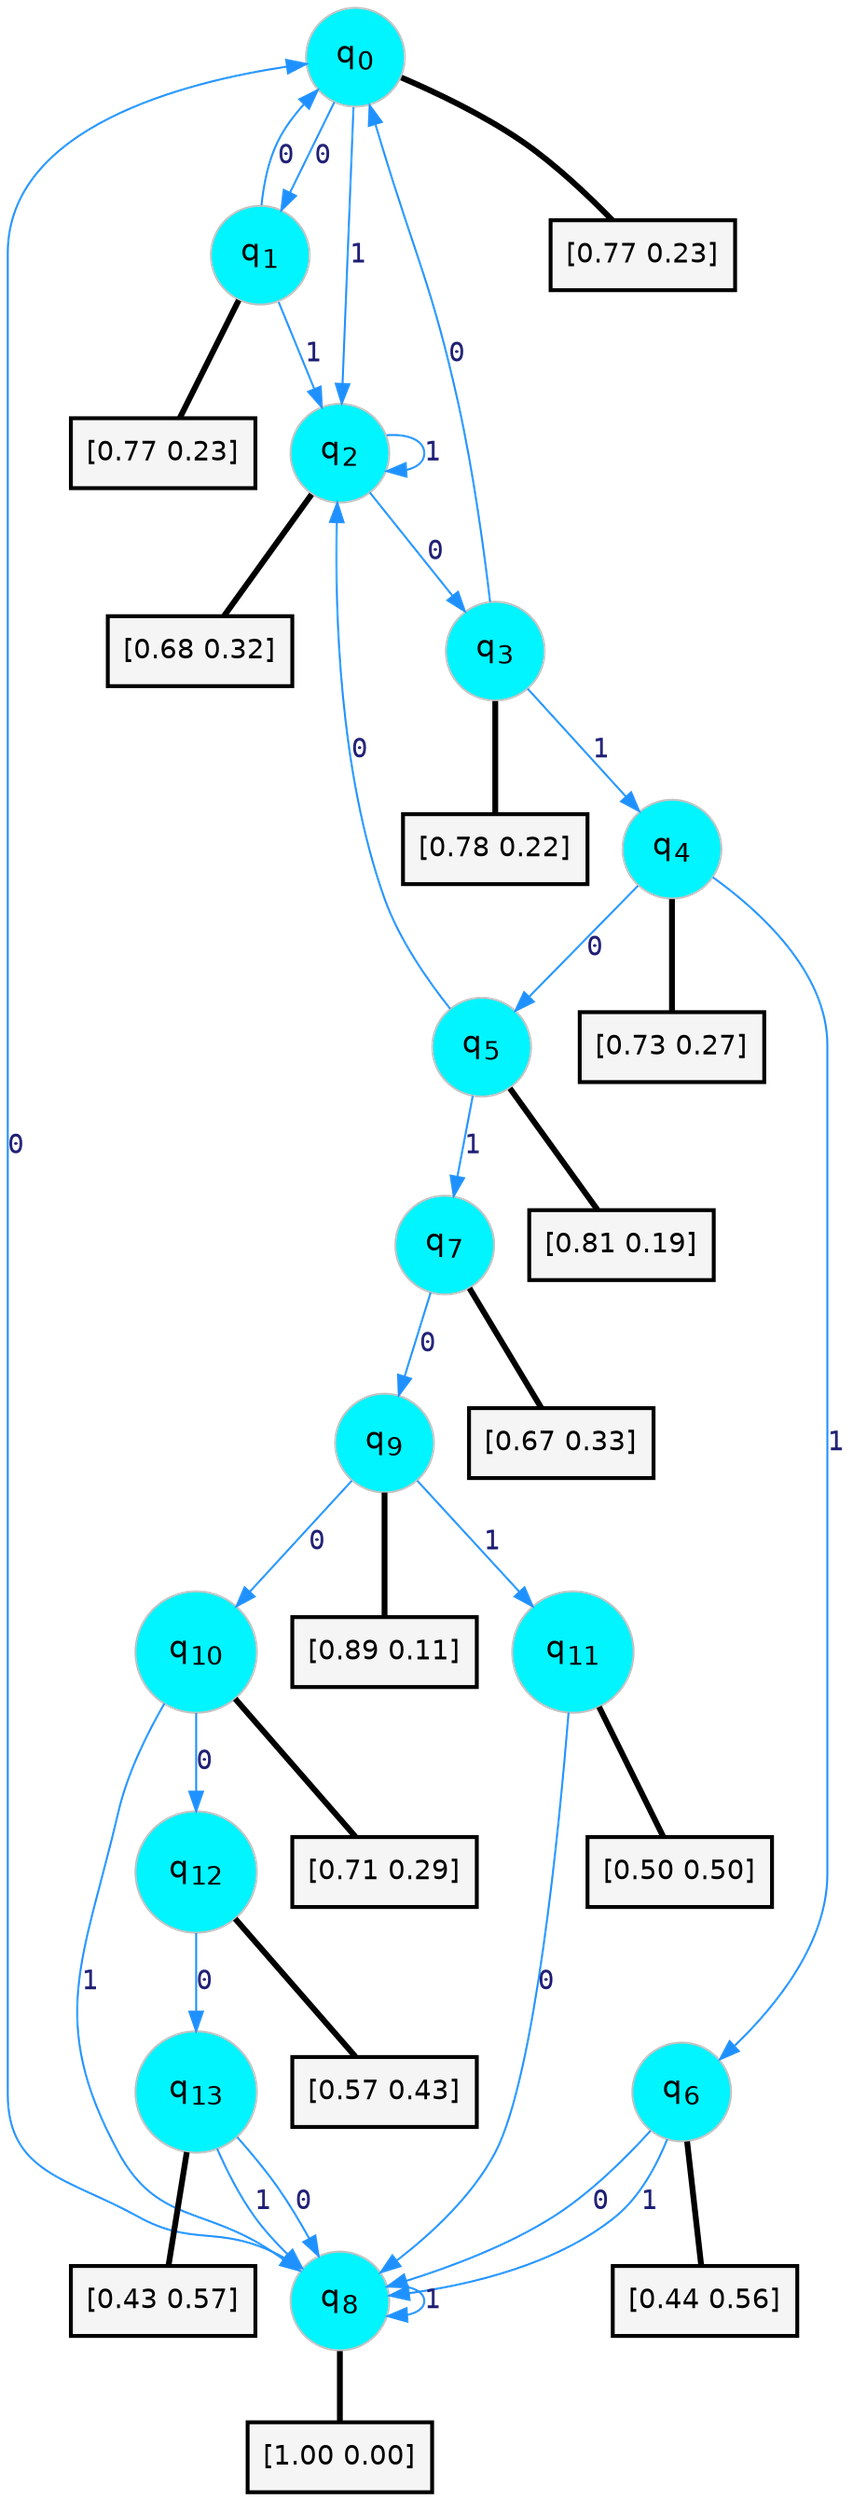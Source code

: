 digraph G {
graph [
bgcolor=transparent, dpi=300, rankdir=TD, size="40,25"];
node [
color=gray, fillcolor=turquoise1, fontcolor=black, fontname=Helvetica, fontsize=16, fontweight=bold, shape=circle, style=filled];
edge [
arrowsize=1, color=dodgerblue1, fontcolor=midnightblue, fontname=courier, fontweight=bold, penwidth=1, style=solid, weight=20];
0[label=<q<SUB>0</SUB>>];
1[label=<q<SUB>1</SUB>>];
2[label=<q<SUB>2</SUB>>];
3[label=<q<SUB>3</SUB>>];
4[label=<q<SUB>4</SUB>>];
5[label=<q<SUB>5</SUB>>];
6[label=<q<SUB>6</SUB>>];
7[label=<q<SUB>7</SUB>>];
8[label=<q<SUB>8</SUB>>];
9[label=<q<SUB>9</SUB>>];
10[label=<q<SUB>10</SUB>>];
11[label=<q<SUB>11</SUB>>];
12[label=<q<SUB>12</SUB>>];
13[label=<q<SUB>13</SUB>>];
14[label="[0.77 0.23]", shape=box,fontcolor=black, fontname=Helvetica, fontsize=14, penwidth=2, fillcolor=whitesmoke,color=black];
15[label="[0.77 0.23]", shape=box,fontcolor=black, fontname=Helvetica, fontsize=14, penwidth=2, fillcolor=whitesmoke,color=black];
16[label="[0.68 0.32]", shape=box,fontcolor=black, fontname=Helvetica, fontsize=14, penwidth=2, fillcolor=whitesmoke,color=black];
17[label="[0.78 0.22]", shape=box,fontcolor=black, fontname=Helvetica, fontsize=14, penwidth=2, fillcolor=whitesmoke,color=black];
18[label="[0.73 0.27]", shape=box,fontcolor=black, fontname=Helvetica, fontsize=14, penwidth=2, fillcolor=whitesmoke,color=black];
19[label="[0.81 0.19]", shape=box,fontcolor=black, fontname=Helvetica, fontsize=14, penwidth=2, fillcolor=whitesmoke,color=black];
20[label="[0.44 0.56]", shape=box,fontcolor=black, fontname=Helvetica, fontsize=14, penwidth=2, fillcolor=whitesmoke,color=black];
21[label="[0.67 0.33]", shape=box,fontcolor=black, fontname=Helvetica, fontsize=14, penwidth=2, fillcolor=whitesmoke,color=black];
22[label="[1.00 0.00]", shape=box,fontcolor=black, fontname=Helvetica, fontsize=14, penwidth=2, fillcolor=whitesmoke,color=black];
23[label="[0.89 0.11]", shape=box,fontcolor=black, fontname=Helvetica, fontsize=14, penwidth=2, fillcolor=whitesmoke,color=black];
24[label="[0.71 0.29]", shape=box,fontcolor=black, fontname=Helvetica, fontsize=14, penwidth=2, fillcolor=whitesmoke,color=black];
25[label="[0.50 0.50]", shape=box,fontcolor=black, fontname=Helvetica, fontsize=14, penwidth=2, fillcolor=whitesmoke,color=black];
26[label="[0.57 0.43]", shape=box,fontcolor=black, fontname=Helvetica, fontsize=14, penwidth=2, fillcolor=whitesmoke,color=black];
27[label="[0.43 0.57]", shape=box,fontcolor=black, fontname=Helvetica, fontsize=14, penwidth=2, fillcolor=whitesmoke,color=black];
0->1 [label=0];
0->2 [label=1];
0->14 [arrowhead=none, penwidth=3,color=black];
1->0 [label=0];
1->2 [label=1];
1->15 [arrowhead=none, penwidth=3,color=black];
2->3 [label=0];
2->2 [label=1];
2->16 [arrowhead=none, penwidth=3,color=black];
3->0 [label=0];
3->4 [label=1];
3->17 [arrowhead=none, penwidth=3,color=black];
4->5 [label=0];
4->6 [label=1];
4->18 [arrowhead=none, penwidth=3,color=black];
5->2 [label=0];
5->7 [label=1];
5->19 [arrowhead=none, penwidth=3,color=black];
6->8 [label=0];
6->8 [label=1];
6->20 [arrowhead=none, penwidth=3,color=black];
7->9 [label=0];
7->21 [arrowhead=none, penwidth=3,color=black];
8->0 [label=0];
8->8 [label=1];
8->22 [arrowhead=none, penwidth=3,color=black];
9->10 [label=0];
9->11 [label=1];
9->23 [arrowhead=none, penwidth=3,color=black];
10->12 [label=0];
10->8 [label=1];
10->24 [arrowhead=none, penwidth=3,color=black];
11->8 [label=0];
11->25 [arrowhead=none, penwidth=3,color=black];
12->13 [label=0];
12->26 [arrowhead=none, penwidth=3,color=black];
13->8 [label=0];
13->8 [label=1];
13->27 [arrowhead=none, penwidth=3,color=black];
}
